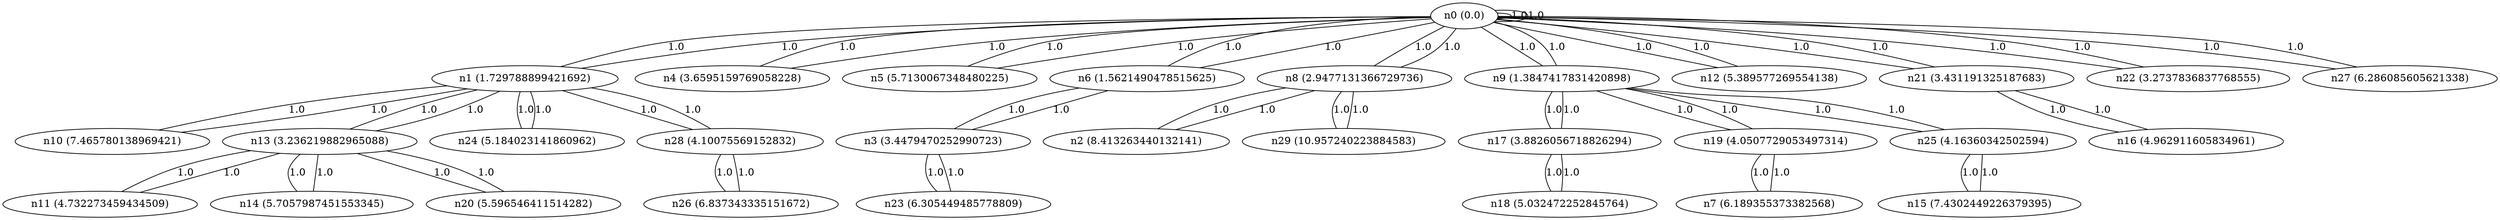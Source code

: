 graph {
n0 [label="n0 (0.0)"];
n1 [label="n1 (1.729788899421692)"];
n2 [label="n2 (8.413263440132141)"];
n3 [label="n3 (3.4479470252990723)"];
n4 [label="n4 (3.6595159769058228)"];
n5 [label="n5 (5.7130067348480225)"];
n6 [label="n6 (1.5621490478515625)"];
n7 [label="n7 (6.189355373382568)"];
n8 [label="n8 (2.9477131366729736)"];
n9 [label="n9 (1.3847417831420898)"];
n10 [label="n10 (7.465780138969421)"];
n11 [label="n11 (4.732273459434509)"];
n12 [label="n12 (5.389577269554138)"];
n13 [label="n13 (3.236219882965088)"];
n14 [label="n14 (5.7057987451553345)"];
n15 [label="n15 (7.4302449226379395)"];
n16 [label="n16 (4.962911605834961)"];
n17 [label="n17 (3.8826056718826294)"];
n18 [label="n18 (5.032472252845764)"];
n19 [label="n19 (4.0507729053497314)"];
n20 [label="n20 (5.596546411514282)"];
n21 [label="n21 (3.431191325187683)"];
n22 [label="n22 (3.2737836837768555)"];
n23 [label="n23 (6.305449485778809)"];
n24 [label="n24 (5.184023141860962)"];
n25 [label="n25 (4.16360342502594)"];
n26 [label="n26 (6.837343335151672)"];
n27 [label="n27 (6.286085605621338)"];
n28 [label="n28 (4.10075569152832)"];
n29 [label="n29 (10.957240223884583)"];
n0 -- n12 [weight=1.0 label=1.0];
n0 -- n22 [weight=1.0 label=1.0];
n0 -- n21 [weight=1.0 label=1.0];
n0 -- n1 [weight=1.0 label=1.0];
n0 -- n9 [weight=1.0 label=1.0];
n0 -- n27 [weight=1.0 label=1.0];
n0 -- n0 [weight=1.0 label=1.0];
n0 -- n0 [weight=1.0 label=1.0];
n0 -- n4 [weight=1.0 label=1.0];
n0 -- n8 [weight=1.0 label=1.0];
n0 -- n5 [weight=1.0 label=1.0];
n0 -- n6 [weight=1.0 label=1.0];
n1 -- n10 [weight=1.0 label=1.0];
n1 -- n0 [weight=1.0 label=1.0];
n1 -- n24 [weight=1.0 label=1.0];
n1 -- n13 [weight=1.0 label=1.0];
n1 -- n28 [weight=1.0 label=1.0];
n2 -- n8 [weight=1.0 label=1.0];
n3 -- n23 [weight=1.0 label=1.0];
n3 -- n6 [weight=1.0 label=1.0];
n4 -- n0 [weight=1.0 label=1.0];
n5 -- n0 [weight=1.0 label=1.0];
n6 -- n0 [weight=1.0 label=1.0];
n6 -- n3 [weight=1.0 label=1.0];
n7 -- n19 [weight=1.0 label=1.0];
n8 -- n0 [weight=1.0 label=1.0];
n8 -- n2 [weight=1.0 label=1.0];
n8 -- n29 [weight=1.0 label=1.0];
n9 -- n19 [weight=1.0 label=1.0];
n9 -- n0 [weight=1.0 label=1.0];
n9 -- n25 [weight=1.0 label=1.0];
n9 -- n17 [weight=1.0 label=1.0];
n10 -- n1 [weight=1.0 label=1.0];
n11 -- n13 [weight=1.0 label=1.0];
n12 -- n0 [weight=1.0 label=1.0];
n13 -- n1 [weight=1.0 label=1.0];
n13 -- n14 [weight=1.0 label=1.0];
n13 -- n20 [weight=1.0 label=1.0];
n13 -- n11 [weight=1.0 label=1.0];
n14 -- n13 [weight=1.0 label=1.0];
n15 -- n25 [weight=1.0 label=1.0];
n16 -- n21 [weight=1.0 label=1.0];
n17 -- n9 [weight=1.0 label=1.0];
n17 -- n18 [weight=1.0 label=1.0];
n18 -- n17 [weight=1.0 label=1.0];
n19 -- n7 [weight=1.0 label=1.0];
n19 -- n9 [weight=1.0 label=1.0];
n20 -- n13 [weight=1.0 label=1.0];
n21 -- n16 [weight=1.0 label=1.0];
n21 -- n0 [weight=1.0 label=1.0];
n22 -- n0 [weight=1.0 label=1.0];
n23 -- n3 [weight=1.0 label=1.0];
n24 -- n1 [weight=1.0 label=1.0];
n25 -- n15 [weight=1.0 label=1.0];
n25 -- n9 [weight=1.0 label=1.0];
n26 -- n28 [weight=1.0 label=1.0];
n27 -- n0 [weight=1.0 label=1.0];
n28 -- n26 [weight=1.0 label=1.0];
n28 -- n1 [weight=1.0 label=1.0];
n29 -- n8 [weight=1.0 label=1.0];
}
